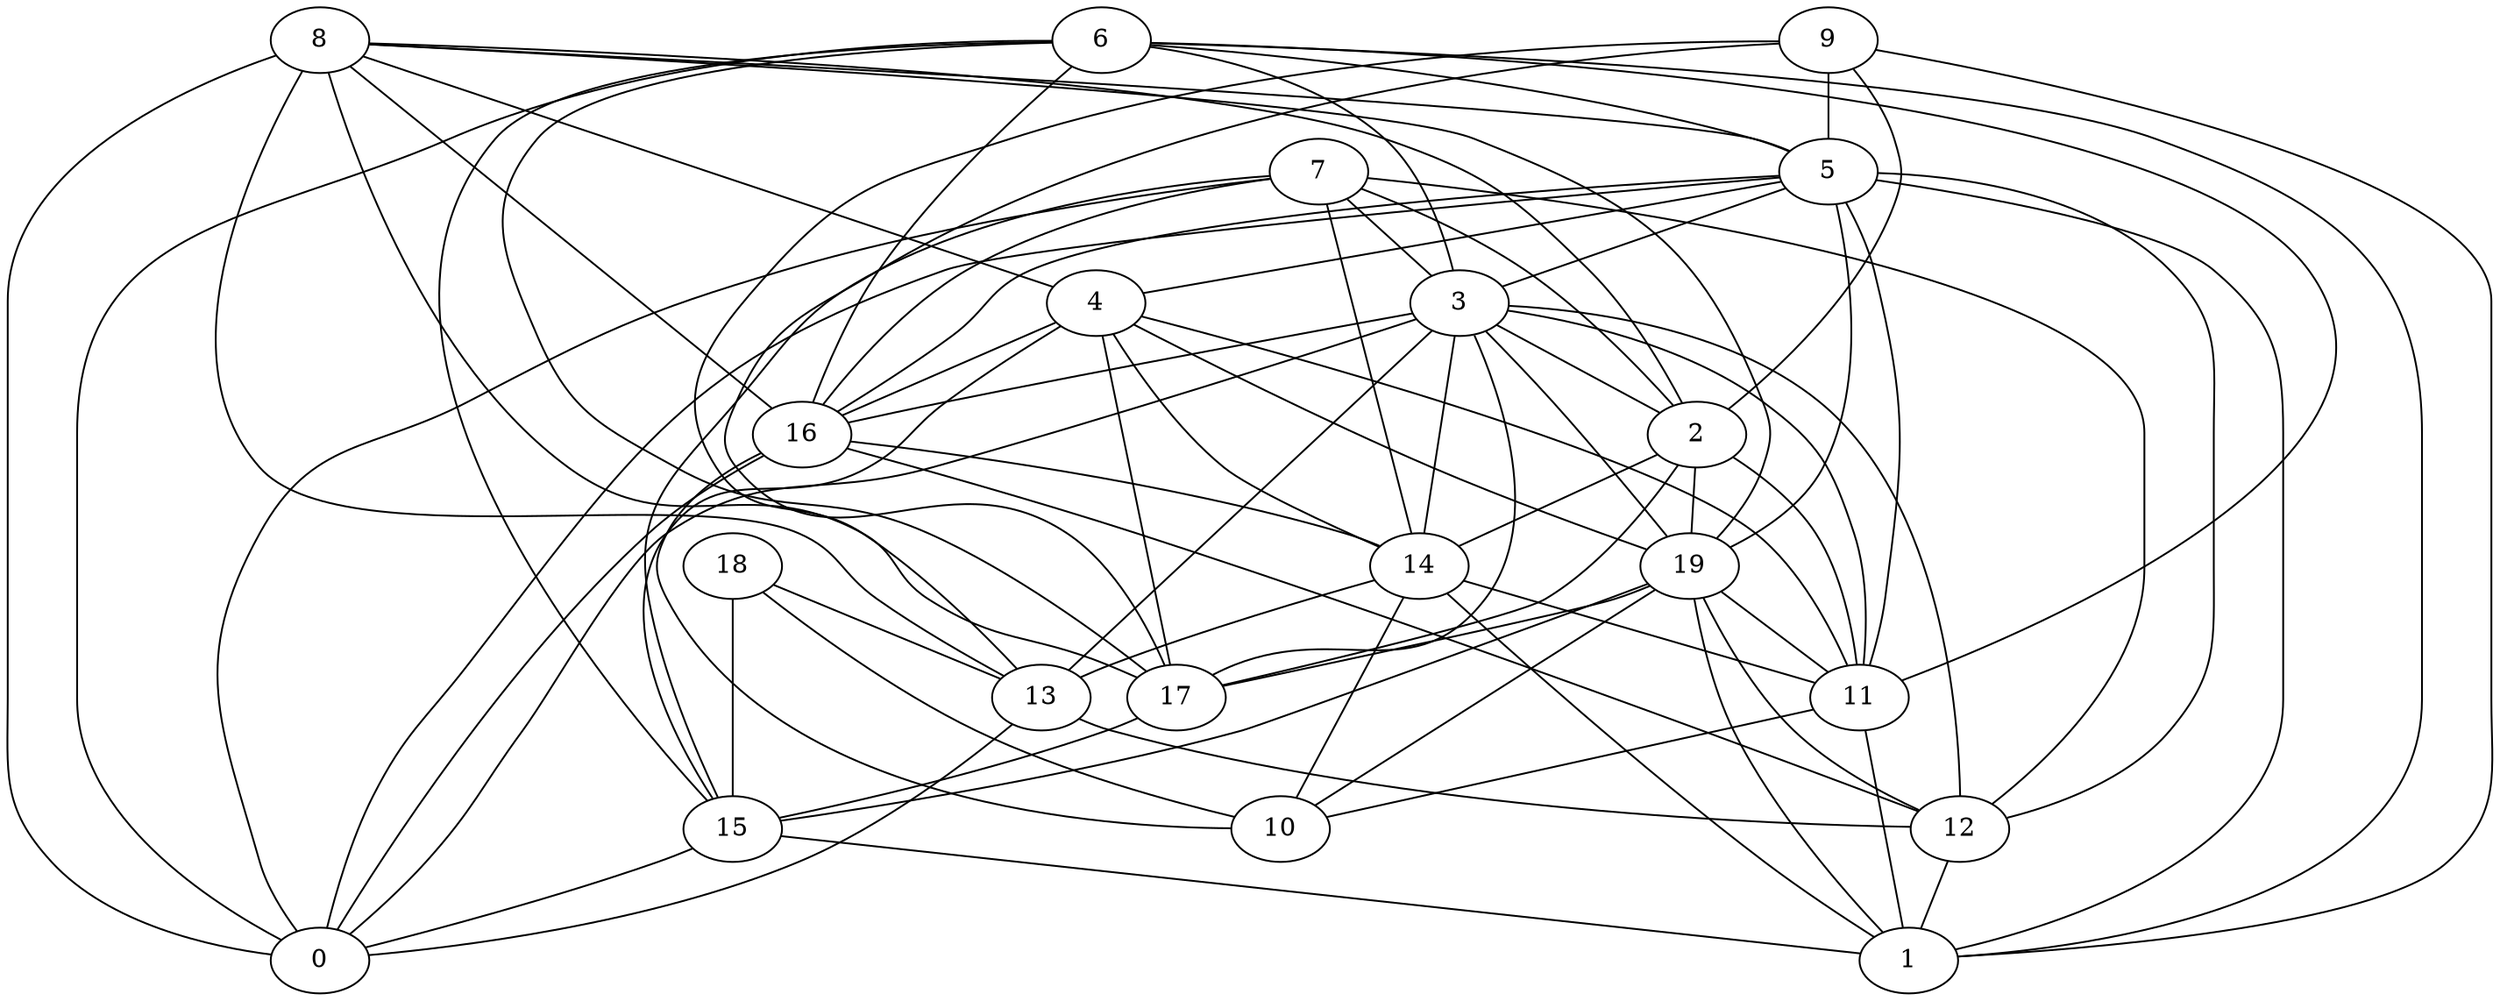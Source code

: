 digraph GG_graph {

subgraph G_graph {
edge [color = black]
"5" -> "11" [dir = none]
"14" -> "13" [dir = none]
"18" -> "10" [dir = none]
"11" -> "1" [dir = none]
"7" -> "15" [dir = none]
"3" -> "19" [dir = none]
"3" -> "11" [dir = none]
"16" -> "10" [dir = none]
"8" -> "17" [dir = none]
"2" -> "11" [dir = none]
"6" -> "0" [dir = none]
"6" -> "16" [dir = none]
"6" -> "17" [dir = none]
"6" -> "3" [dir = none]
"9" -> "17" [dir = none]
"13" -> "12" [dir = none]
"13" -> "0" [dir = none]
"4" -> "15" [dir = none]
"4" -> "17" [dir = none]
"12" -> "1" [dir = none]
"2" -> "17" [dir = none]
"15" -> "0" [dir = none]
"16" -> "12" [dir = none]
"19" -> "11" [dir = none]
"3" -> "0" [dir = none]
"14" -> "1" [dir = none]
"7" -> "3" [dir = none]
"8" -> "19" [dir = none]
"3" -> "13" [dir = none]
"8" -> "2" [dir = none]
"15" -> "1" [dir = none]
"19" -> "12" [dir = none]
"16" -> "14" [dir = none]
"18" -> "13" [dir = none]
"17" -> "15" [dir = none]
"7" -> "14" [dir = none]
"19" -> "17" [dir = none]
"7" -> "16" [dir = none]
"19" -> "15" [dir = none]
"4" -> "16" [dir = none]
"14" -> "11" [dir = none]
"8" -> "5" [dir = none]
"3" -> "2" [dir = none]
"18" -> "15" [dir = none]
"5" -> "1" [dir = none]
"5" -> "4" [dir = none]
"5" -> "12" [dir = none]
"4" -> "19" [dir = none]
"3" -> "12" [dir = none]
"7" -> "12" [dir = none]
"6" -> "5" [dir = none]
"19" -> "10" [dir = none]
"14" -> "10" [dir = none]
"4" -> "11" [dir = none]
"5" -> "16" [dir = none]
"5" -> "3" [dir = none]
"16" -> "0" [dir = none]
"9" -> "13" [dir = none]
"2" -> "19" [dir = none]
"9" -> "2" [dir = none]
"8" -> "16" [dir = none]
"9" -> "1" [dir = none]
"11" -> "10" [dir = none]
"3" -> "17" [dir = none]
"7" -> "0" [dir = none]
"7" -> "2" [dir = none]
"8" -> "13" [dir = none]
"4" -> "14" [dir = none]
"6" -> "1" [dir = none]
"5" -> "0" [dir = none]
"8" -> "4" [dir = none]
"6" -> "11" [dir = none]
"3" -> "14" [dir = none]
"6" -> "15" [dir = none]
"2" -> "14" [dir = none]
"5" -> "19" [dir = none]
"19" -> "1" [dir = none]
"9" -> "5" [dir = none]
"3" -> "16" [dir = none]
"8" -> "0" [dir = none]
}

}
